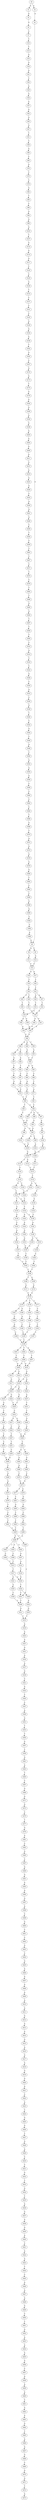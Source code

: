 strict digraph  {
	S0 -> S1 [ label = A ];
	S0 -> S2 [ label = A ];
	S1 -> S3 [ label = A ];
	S2 -> S4 [ label = A ];
	S3 -> S5 [ label = G ];
	S4 -> S6 [ label = G ];
	S5 -> S7 [ label = C ];
	S6 -> S8 [ label = A ];
	S6 -> S9 [ label = C ];
	S7 -> S10 [ label = T ];
	S8 -> S11 [ label = G ];
	S9 -> S12 [ label = G ];
	S10 -> S13 [ label = T ];
	S11 -> S14 [ label = C ];
	S12 -> S14 [ label = C ];
	S13 -> S15 [ label = A ];
	S14 -> S16 [ label = G ];
	S14 -> S17 [ label = A ];
	S15 -> S18 [ label = G ];
	S16 -> S19 [ label = T ];
	S17 -> S20 [ label = T ];
	S18 -> S21 [ label = A ];
	S19 -> S22 [ label = C ];
	S20 -> S23 [ label = T ];
	S21 -> S24 [ label = T ];
	S22 -> S25 [ label = C ];
	S22 -> S26 [ label = T ];
	S23 -> S27 [ label = A ];
	S23 -> S28 [ label = G ];
	S24 -> S29 [ label = A ];
	S25 -> S30 [ label = T ];
	S26 -> S31 [ label = T ];
	S27 -> S32 [ label = T ];
	S28 -> S33 [ label = T ];
	S29 -> S34 [ label = G ];
	S30 -> S35 [ label = G ];
	S31 -> S36 [ label = A ];
	S32 -> S36 [ label = A ];
	S33 -> S35 [ label = G ];
	S34 -> S37 [ label = A ];
	S35 -> S38 [ label = A ];
	S35 -> S39 [ label = G ];
	S36 -> S40 [ label = A ];
	S36 -> S41 [ label = G ];
	S37 -> S42 [ label = A ];
	S38 -> S43 [ label = A ];
	S39 -> S44 [ label = A ];
	S40 -> S43 [ label = A ];
	S41 -> S44 [ label = A ];
	S42 -> S45 [ label = G ];
	S43 -> S46 [ label = G ];
	S44 -> S46 [ label = G ];
	S45 -> S47 [ label = G ];
	S46 -> S48 [ label = A ];
	S46 -> S49 [ label = G ];
	S46 -> S50 [ label = T ];
	S47 -> S51 [ label = T ];
	S48 -> S52 [ label = G ];
	S48 -> S53 [ label = C ];
	S49 -> S54 [ label = G ];
	S50 -> S55 [ label = G ];
	S51 -> S56 [ label = C ];
	S52 -> S57 [ label = A ];
	S53 -> S58 [ label = A ];
	S54 -> S59 [ label = C ];
	S55 -> S59 [ label = C ];
	S56 -> S60 [ label = A ];
	S57 -> S61 [ label = C ];
	S58 -> S62 [ label = T ];
	S59 -> S63 [ label = G ];
	S59 -> S64 [ label = A ];
	S60 -> S65 [ label = C ];
	S61 -> S66 [ label = T ];
	S62 -> S67 [ label = C ];
	S63 -> S68 [ label = C ];
	S64 -> S69 [ label = C ];
	S65 -> S70 [ label = A ];
	S66 -> S71 [ label = G ];
	S67 -> S72 [ label = G ];
	S68 -> S73 [ label = T ];
	S69 -> S74 [ label = A ];
	S70 -> S75 [ label = T ];
	S71 -> S76 [ label = G ];
	S72 -> S76 [ label = G ];
	S73 -> S77 [ label = A ];
	S74 -> S78 [ label = G ];
	S75 -> S79 [ label = C ];
	S76 -> S80 [ label = T ];
	S77 -> S81 [ label = T ];
	S78 -> S80 [ label = T ];
	S79 -> S82 [ label = G ];
	S80 -> S83 [ label = T ];
	S80 -> S84 [ label = C ];
	S81 -> S84 [ label = C ];
	S82 -> S85 [ label = T ];
	S83 -> S86 [ label = T ];
	S84 -> S87 [ label = C ];
	S84 -> S88 [ label = T ];
	S84 -> S89 [ label = G ];
	S85 -> S90 [ label = C ];
	S86 -> S91 [ label = G ];
	S87 -> S92 [ label = A ];
	S88 -> S91 [ label = G ];
	S89 -> S93 [ label = G ];
	S90 -> S94 [ label = G ];
	S91 -> S95 [ label = G ];
	S91 -> S96 [ label = A ];
	S92 -> S97 [ label = A ];
	S93 -> S95 [ label = G ];
	S94 -> S98 [ label = G ];
	S95 -> S99 [ label = T ];
	S95 -> S100 [ label = A ];
	S96 -> S101 [ label = A ];
	S97 -> S102 [ label = G ];
	S98 -> S103 [ label = G ];
	S99 -> S104 [ label = A ];
	S100 -> S105 [ label = A ];
	S101 -> S105 [ label = A ];
	S102 -> S106 [ label = A ];
	S103 -> S107 [ label = T ];
	S104 -> S108 [ label = A ];
	S105 -> S109 [ label = G ];
	S106 -> S109 [ label = G ];
	S107 -> S110 [ label = G ];
	S108 -> S111 [ label = G ];
	S109 -> S112 [ label = G ];
	S109 -> S113 [ label = T ];
	S110 -> S114 [ label = A ];
	S111 -> S115 [ label = T ];
	S112 -> S115 [ label = T ];
	S113 -> S116 [ label = T ];
	S114 -> S117 [ label = G ];
	S115 -> S118 [ label = T ];
	S116 -> S119 [ label = C ];
	S117 -> S120 [ label = T ];
	S118 -> S121 [ label = C ];
	S118 -> S122 [ label = G ];
	S119 -> S123 [ label = G ];
	S119 -> S124 [ label = T ];
	S120 -> S125 [ label = C ];
	S121 -> S126 [ label = T ];
	S122 -> S127 [ label = T ];
	S123 -> S127 [ label = T ];
	S124 -> S128 [ label = T ];
	S125 -> S129 [ label = G ];
	S126 -> S130 [ label = G ];
	S127 -> S131 [ label = T ];
	S127 -> S132 [ label = C ];
	S128 -> S132 [ label = C ];
	S129 -> S133 [ label = T ];
	S130 -> S134 [ label = T ];
	S131 -> S135 [ label = A ];
	S132 -> S136 [ label = T ];
	S133 -> S137 [ label = C ];
	S134 -> S138 [ label = C ];
	S135 -> S139 [ label = A ];
	S136 -> S138 [ label = C ];
	S136 -> S140 [ label = A ];
	S137 -> S141 [ label = C ];
	S138 -> S142 [ label = A ];
	S139 -> S143 [ label = C ];
	S140 -> S144 [ label = A ];
	S141 -> S145 [ label = C ];
	S142 -> S146 [ label = T ];
	S143 -> S147 [ label = A ];
	S144 -> S148 [ label = G ];
	S145 -> S149 [ label = A ];
	S146 -> S150 [ label = G ];
	S146 -> S151 [ label = C ];
	S147 -> S152 [ label = A ];
	S148 -> S153 [ label = G ];
	S149 -> S154 [ label = G ];
	S150 -> S155 [ label = G ];
	S151 -> S156 [ label = T ];
	S152 -> S157 [ label = A ];
	S153 -> S155 [ label = G ];
	S154 -> S158 [ label = A ];
	S155 -> S159 [ label = T ];
	S156 -> S160 [ label = C ];
	S157 -> S161 [ label = T ];
	S158 -> S162 [ label = T ];
	S159 -> S163 [ label = T ];
	S160 -> S164 [ label = T ];
	S161 -> S163 [ label = T ];
	S162 -> S165 [ label = G ];
	S163 -> S166 [ label = T ];
	S164 -> S166 [ label = T ];
	S165 -> S167 [ label = C ];
	S166 -> S168 [ label = T ];
	S166 -> S169 [ label = A ];
	S167 -> S170 [ label = G ];
	S168 -> S171 [ label = G ];
	S169 -> S172 [ label = G ];
	S170 -> S173 [ label = G ];
	S171 -> S174 [ label = G ];
	S172 -> S174 [ label = G ];
	S173 -> S175 [ label = T ];
	S174 -> S176 [ label = A ];
	S174 -> S177 [ label = C ];
	S174 -> S178 [ label = T ];
	S175 -> S179 [ label = G ];
	S176 -> S180 [ label = G ];
	S176 -> S181 [ label = A ];
	S177 -> S182 [ label = C ];
	S178 -> S183 [ label = C ];
	S179 -> S184 [ label = A ];
	S180 -> S185 [ label = A ];
	S181 -> S186 [ label = C ];
	S182 -> S187 [ label = T ];
	S183 -> S188 [ label = G ];
	S184 -> S189 [ label = G ];
	S185 -> S190 [ label = C ];
	S186 -> S191 [ label = A ];
	S187 -> S192 [ label = T ];
	S188 -> S193 [ label = C ];
	S189 -> S194 [ label = A ];
	S190 -> S195 [ label = C ];
	S191 -> S196 [ label = C ];
	S192 -> S197 [ label = C ];
	S193 -> S195 [ label = C ];
	S194 -> S198 [ label = G ];
	S195 -> S199 [ label = C ];
	S196 -> S199 [ label = C ];
	S197 -> S199 [ label = C ];
	S198 -> S200 [ label = A ];
	S199 -> S201 [ label = C ];
	S199 -> S202 [ label = T ];
	S199 -> S203 [ label = A ];
	S200 -> S204 [ label = A ];
	S201 -> S205 [ label = T ];
	S202 -> S206 [ label = T ];
	S203 -> S207 [ label = T ];
	S204 -> S208 [ label = G ];
	S205 -> S209 [ label = A ];
	S206 -> S210 [ label = G ];
	S206 -> S209 [ label = A ];
	S207 -> S210 [ label = G ];
	S208 -> S211 [ label = A ];
	S209 -> S212 [ label = G ];
	S209 -> S213 [ label = A ];
	S210 -> S214 [ label = G ];
	S211 -> S215 [ label = G ];
	S212 -> S216 [ label = G ];
	S213 -> S217 [ label = G ];
	S214 -> S218 [ label = A ];
	S214 -> S216 [ label = G ];
	S215 -> S219 [ label = A ];
	S216 -> S220 [ label = C ];
	S216 -> S221 [ label = A ];
	S217 -> S220 [ label = C ];
	S218 -> S222 [ label = C ];
	S219 -> S223 [ label = A ];
	S220 -> S224 [ label = G ];
	S220 -> S225 [ label = C ];
	S221 -> S226 [ label = G ];
	S222 -> S227 [ label = A ];
	S223 -> S228 [ label = A ];
	S224 -> S229 [ label = T ];
	S225 -> S230 [ label = A ];
	S226 -> S229 [ label = T ];
	S227 -> S231 [ label = T ];
	S228 -> S232 [ label = C ];
	S229 -> S233 [ label = C ];
	S230 -> S234 [ label = T ];
	S231 -> S235 [ label = T ];
	S232 -> S236 [ label = A ];
	S233 -> S237 [ label = G ];
	S233 -> S238 [ label = A ];
	S234 -> S239 [ label = C ];
	S235 -> S240 [ label = G ];
	S236 -> S241 [ label = A ];
	S237 -> S242 [ label = C ];
	S238 -> S243 [ label = A ];
	S239 -> S244 [ label = A ];
	S240 -> S245 [ label = A ];
	S241 -> S246 [ label = A ];
	S242 -> S247 [ label = T ];
	S243 -> S248 [ label = A ];
	S244 -> S249 [ label = C ];
	S245 -> S248 [ label = A ];
	S246 -> S250 [ label = C ];
	S247 -> S251 [ label = T ];
	S248 -> S252 [ label = C ];
	S249 -> S253 [ label = C ];
	S250 -> S254 [ label = T ];
	S251 -> S255 [ label = C ];
	S252 -> S256 [ label = T ];
	S252 -> S257 [ label = A ];
	S253 -> S258 [ label = C ];
	S254 -> S259 [ label = C ];
	S255 -> S260 [ label = A ];
	S256 -> S261 [ label = G ];
	S257 -> S262 [ label = A ];
	S258 -> S260 [ label = A ];
	S259 -> S263 [ label = T ];
	S260 -> S264 [ label = C ];
	S261 -> S265 [ label = C ];
	S262 -> S266 [ label = A ];
	S263 -> S267 [ label = T ];
	S264 -> S268 [ label = A ];
	S265 -> S269 [ label = C ];
	S266 -> S270 [ label = C ];
	S267 -> S271 [ label = C ];
	S268 -> S272 [ label = A ];
	S269 -> S273 [ label = G ];
	S270 -> S273 [ label = G ];
	S271 -> S274 [ label = T ];
	S272 -> S275 [ label = C ];
	S273 -> S276 [ label = A ];
	S273 -> S277 [ label = T ];
	S274 -> S278 [ label = C ];
	S275 -> S279 [ label = C ];
	S276 -> S280 [ label = G ];
	S277 -> S281 [ label = C ];
	S278 -> S282 [ label = T ];
	S279 -> S283 [ label = T ];
	S280 -> S284 [ label = G ];
	S281 -> S285 [ label = G ];
	S282 -> S286 [ label = T ];
	S283 -> S287 [ label = C ];
	S284 -> S288 [ label = C ];
	S285 -> S289 [ label = T ];
	S286 -> S290 [ label = G ];
	S287 -> S291 [ label = T ];
	S288 -> S292 [ label = A ];
	S289 -> S293 [ label = T ];
	S290 -> S294 [ label = A ];
	S291 -> S295 [ label = T ];
	S292 -> S296 [ label = T ];
	S293 -> S295 [ label = T ];
	S294 -> S297 [ label = T ];
	S295 -> S298 [ label = T ];
	S295 -> S299 [ label = A ];
	S296 -> S299 [ label = A ];
	S297 -> S300 [ label = T ];
	S298 -> S301 [ label = C ];
	S299 -> S302 [ label = G ];
	S299 -> S303 [ label = A ];
	S299 -> S304 [ label = C ];
	S300 -> S305 [ label = T ];
	S301 -> S306 [ label = T ];
	S302 -> S307 [ label = A ];
	S303 -> S308 [ label = C ];
	S304 -> S309 [ label = C ];
	S305 -> S310 [ label = C ];
	S306 -> S311 [ label = G ];
	S307 -> S312 [ label = A ];
	S308 -> S313 [ label = T ];
	S309 -> S313 [ label = T ];
	S310 -> S314 [ label = A ];
	S311 -> S315 [ label = T ];
	S312 -> S316 [ label = T ];
	S313 -> S317 [ label = T ];
	S314 -> S318 [ label = T ];
	S315 -> S319 [ label = A ];
	S316 -> S320 [ label = G ];
	S317 -> S320 [ label = G ];
	S317 -> S321 [ label = A ];
	S318 -> S322 [ label = C ];
	S319 -> S323 [ label = A ];
	S320 -> S324 [ label = T ];
	S321 -> S325 [ label = G ];
	S322 -> S326 [ label = A ];
	S323 -> S327 [ label = A ];
	S324 -> S301 [ label = C ];
	S324 -> S328 [ label = G ];
	S325 -> S329 [ label = C ];
	S326 -> S330 [ label = C ];
	S327 -> S331 [ label = G ];
	S328 -> S332 [ label = A ];
	S329 -> S306 [ label = T ];
	S330 -> S333 [ label = A ];
	S331 -> S334 [ label = A ];
	S332 -> S335 [ label = G ];
	S333 -> S336 [ label = C ];
	S334 -> S337 [ label = A ];
	S335 -> S315 [ label = T ];
	S336 -> S338 [ label = G ];
	S337 -> S339 [ label = G ];
	S338 -> S340 [ label = T ];
	S339 -> S341 [ label = C ];
	S340 -> S342 [ label = C ];
	S341 -> S343 [ label = A ];
	S342 -> S344 [ label = G ];
	S343 -> S345 [ label = T ];
	S344 -> S346 [ label = T ];
	S345 -> S347 [ label = C ];
	S346 -> S348 [ label = A ];
	S347 -> S349 [ label = A ];
	S348 -> S350 [ label = T ];
	S349 -> S351 [ label = G ];
	S350 -> S352 [ label = A ];
	S351 -> S353 [ label = T ];
	S352 -> S354 [ label = A ];
	S353 -> S355 [ label = T ];
	S354 -> S356 [ label = A ];
	S355 -> S357 [ label = G ];
	S356 -> S358 [ label = C ];
	S357 -> S359 [ label = T ];
	S358 -> S360 [ label = C ];
	S359 -> S361 [ label = G ];
	S360 -> S362 [ label = C ];
	S361 -> S363 [ label = A ];
	S362 -> S364 [ label = C ];
	S363 -> S365 [ label = T ];
	S364 -> S366 [ label = T ];
	S365 -> S367 [ label = C ];
	S366 -> S368 [ label = A ];
	S367 -> S369 [ label = G ];
	S368 -> S370 [ label = T ];
	S369 -> S371 [ label = G ];
	S370 -> S372 [ label = A ];
	S371 -> S373 [ label = G ];
	S372 -> S374 [ label = G ];
	S373 -> S375 [ label = C ];
	S374 -> S376 [ label = A ];
	S375 -> S377 [ label = T ];
	S376 -> S378 [ label = A ];
	S377 -> S379 [ label = G ];
	S378 -> S380 [ label = G ];
	S379 -> S381 [ label = A ];
	S380 -> S382 [ label = T ];
	S381 -> S383 [ label = C ];
	S382 -> S384 [ label = C ];
	S383 -> S385 [ label = G ];
	S384 -> S386 [ label = C ];
	S385 -> S387 [ label = C ];
	S386 -> S388 [ label = G ];
	S387 -> S389 [ label = G ];
	S388 -> S390 [ label = A ];
	S389 -> S391 [ label = G ];
	S390 -> S392 [ label = C ];
	S391 -> S393 [ label = A ];
	S392 -> S394 [ label = C ];
	S393 -> S395 [ label = A ];
	S394 -> S396 [ label = A ];
	S395 -> S397 [ label = G ];
	S396 -> S6 [ label = G ];
	S397 -> S398 [ label = A ];
	S398 -> S399 [ label = C ];
	S399 -> S400 [ label = G ];
	S400 -> S401 [ label = C ];
	S401 -> S402 [ label = C ];
	S402 -> S403 [ label = G ];
	S403 -> S404 [ label = C ];
	S404 -> S405 [ label = G ];
	S405 -> S406 [ label = A ];
	S406 -> S407 [ label = A ];
	S407 -> S408 [ label = A ];
	S408 -> S409 [ label = A ];
	S409 -> S410 [ label = A ];
	S410 -> S411 [ label = A ];
	S411 -> S412 [ label = G ];
	S412 -> S413 [ label = A ];
	S413 -> S414 [ label = A ];
	S414 -> S415 [ label = G ];
	S415 -> S416 [ label = A ];
	S416 -> S417 [ label = G ];
	S417 -> S418 [ label = A ];
	S418 -> S419 [ label = G ];
	S419 -> S420 [ label = G ];
	S420 -> S421 [ label = A ];
	S421 -> S422 [ label = C ];
	S422 -> S423 [ label = A ];
	S423 -> S424 [ label = C ];
	S424 -> S425 [ label = G ];
	S425 -> S426 [ label = G ];
	S426 -> S427 [ label = T ];
	S427 -> S428 [ label = G ];
	S428 -> S429 [ label = A ];
	S429 -> S430 [ label = C ];
	S430 -> S431 [ label = C ];
	S431 -> S432 [ label = G ];
	S432 -> S433 [ label = T ];
	S433 -> S434 [ label = G ];
	S434 -> S435 [ label = T ];
	S435 -> S436 [ label = A ];
	S436 -> S437 [ label = G ];
	S437 -> S438 [ label = A ];
	S438 -> S439 [ label = G ];
	S439 -> S440 [ label = A ];
	S440 -> S441 [ label = C ];
	S441 -> S442 [ label = A ];
	S442 -> S443 [ label = A ];
	S443 -> S444 [ label = T ];
	S444 -> S445 [ label = C ];
	S445 -> S446 [ label = A ];
	S446 -> S447 [ label = A ];
	S447 -> S448 [ label = A ];
	S448 -> S449 [ label = G ];
	S449 -> S450 [ label = C ];
	S450 -> S451 [ label = T ];
	S451 -> S452 [ label = G ];
	S452 -> S453 [ label = A ];
	S453 -> S454 [ label = A ];
	S454 -> S455 [ label = A ];
	S455 -> S456 [ label = A ];
	S456 -> S457 [ label = C ];
	S457 -> S458 [ label = A ];
	S458 -> S459 [ label = A ];
	S459 -> S460 [ label = A ];
	S460 -> S461 [ label = C ];
	S461 -> S462 [ label = A ];
	S462 -> S463 [ label = A ];
	S463 -> S464 [ label = G ];
	S464 -> S465 [ label = T ];
	S465 -> S466 [ label = A ];
	S466 -> S467 [ label = A ];
	S467 -> S468 [ label = G ];
	S468 -> S469 [ label = C ];
	S469 -> S470 [ label = G ];
	S470 -> S471 [ label = G ];
	S471 -> S472 [ label = T ];
	S472 -> S473 [ label = A ];
}
